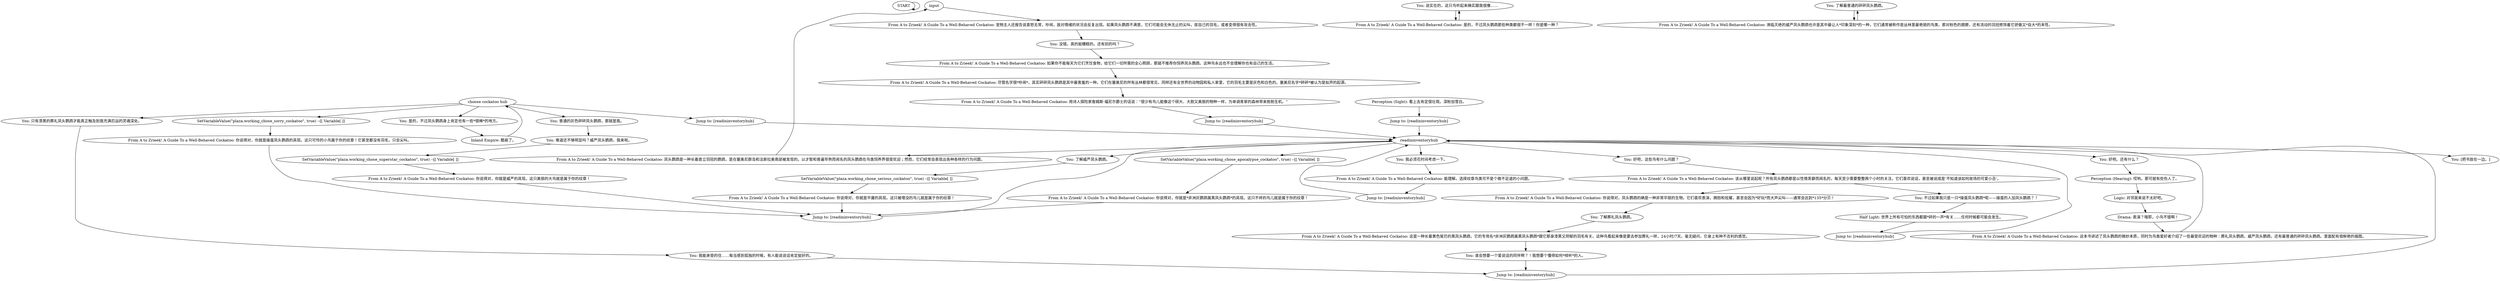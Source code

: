# INVENTORY / COCKATOO
# From A to Zrieek! Guide to a Well-Behaved Cockatoo. After you have bought it. (Helen)
# ==================================================
digraph G {
	  0 [label="START"];
	  1 [label="input"];
	  2 [label="You: 好吧。还有什么？"];
	  3 [label="You: 说实在的，这只鸟听起来确实跟我很像……"];
	  4 [label="choose cockatoo hub"];
	  5 [label="Jump to: [readininventoryhub]"];
	  6 [label="You: 不过如果我只是一只*操蛋凤头鹦鹉*呢——操蛋的人加凤头鹦鹉？！"];
	  7 [label="You: 谁会想要一个爱说话的同伴啊？！我想要个懂得如何*倾听*的人。"];
	  8 [label="Inland Empire: 酷毙了。"];
	  9 [label="From A to Zrieek! A Guide To a Well-Behaved Cockatoo: 你说得对，凤头鹦鹉的确是一种非常华丽的生物。它们喜欢表演，拥抱和炫耀，甚至会因为*好玩*而大声尖叫——通常会达到*135*分贝！"];
	  10 [label="You: 我能承受的住……每当感到孤独的时候，有人能说说话肯定挺好的。"];
	  11 [label="SetVariableValue(\"plaza.working_chose_apocalypse_cockatoo\", true) --[[ Variable[ ]]"];
	  12 [label="You: 了解最普通的砰砰凤头鹦鹉。"];
	  13 [label="From A to Zrieek! A Guide To a Well-Behaved Cockatoo: 用诗人探险家詹姆斯·福尼尔爵士的话说：“很少有鸟儿能像这个硕大、大胆又美丽的物种一样，为单调青翠的森林带来勃勃生机。”"];
	  14 [label="Half Light: 世界上所有可怕的东西都跟*砰的一声*有关……任何时候都可能会发生。"];
	  15 [label="SetVariableValue(\"plaza.working_chose_sorry_cockatoo\", true) --[[ Variable[ ]]"];
	  16 [label="You: 我必须花时间考虑一下。"];
	  17 [label="You: [把书放在一边。]"];
	  18 [label="You: 了解葬礼凤头鹦鹉。"];
	  19 [label="Perception (Hearing): 哎哟。那可就有些伤人了。"];
	  20 [label="From A to Zrieek! A Guide To a Well-Behaved Cockatoo: 这本书讲述了凤头鹦鹉的微妙本质，同时为鸟类爱好者介绍了一些最受欢迎的物种：葬礼凤头鹦鹉，威严凤头鹦鹉，还有最普通的砰砰凤头鹦鹉。里面配有很鲜艳的插图。"];
	  21 [label="Jump to: [readininventoryhub]"];
	  22 [label="Jump to: [readininventoryhub]"];
	  23 [label="Jump to: [readininventoryhub]"];
	  24 [label="From A to Zrieek! A Guide To a Well-Behaved Cockatoo: 宠物主人还报告说喜怒无常，吵闹，敌对情绪的状况会反复出现。如果凤头鹦鹉不满意，它们可能会无休无止的尖叫，拔自己的羽毛，或者变得很有攻击性。"];
	  25 [label="From A to Zrieek! A Guide To a Well-Behaved Cockatoo: 凤头鹦鹉是一种长着直立羽冠的鹦鹉，是在塞美尼群岛和法斯拉美南部被发现的。以才智和普遍早熟而闻名的凤头鹦鹉在鸟类饲养界很受欢迎；然而，它们经常会表现出各种各样的行为问题。"];
	  26 [label="You: 是的，不过凤头鹦鹉身上肯定也有一些*很棒*的地方。"];
	  27 [label="You: 普通的灰色砰砰凤头鹦鹉，那就是我。"];
	  28 [label="You: 难道还不够明显吗？威严凤头鹦鹉，我来啦。"];
	  29 [label="SetVariableValue(\"plaza.working_chose_serious_cockatoo\", true) --[[ Variable[ ]]"];
	  30 [label="From A to Zrieek! A Guide To a Well-Behaved Cockatoo: 濒临灭绝的威严凤头鹦鹉也许是其中最让人*印象深刻*的一种，它们通常被称作是丛林里最艳丽的鸟类，那对粉色的翅膀，还有流动的羽冠修饰着它骄傲又*自大*的本性。"];
	  31 [label="From A to Zrieek! A Guide To a Well-Behaved Cockatoo: 尽管名字很*吵闹*，其实砰砰凤头鹦鹉是其中最害羞的一种。它们在塞美尼的所有丛林都很常见，同样还有全世界的动物园和私人家里，它的羽毛主要是灰色和白色的。塞美尼名字*砰砰*被认为是拟声的起源。"];
	  32 [label="Jump to: [readininventoryhub]"];
	  33 [label="Perception (Sight): 看上去肯定很壮观。深粉加雪白。"];
	  34 [label="From A to Zrieek! A Guide To a Well-Behaved Cockatoo: 是的，不过凤头鹦鹉那些种类都很不一样！你是哪一种？"];
	  35 [label="From A to Zrieek! A Guide To a Well-Behaved Cockatoo: 你说得对，你就是威严的具现。这只美丽的大鸟就是属于你的纹章！"];
	  36 [label="Jump to: [readininventoryhub]"];
	  37 [label="Drama: 表演？哦耶，小鸟不错啊！"];
	  38 [label="You: 了解威严凤头鹦鹉。"];
	  39 [label="Logic: 对邻居来说不太好吧。"];
	  40 [label="From A to Zrieek! A Guide To a Well-Behaved Cockatoo: 如果你不能每天为它们烹饪食物，给它们一切所需的全心照顾，那就不推荐你饲养凤头鹦鹉。这种鸟永远也不会理解你也有自己的生活。"];
	  41 [label="From A to Zrieek! A Guide To a Well-Behaved Cockatoo: 能理解。选择纹章鸟类可不是个微不足道的小问题。"];
	  42 [label="From A to Zrieek! A Guide To a Well-Behaved Cockatoo: 你说得对，你就是*非洲灰鹦鹉属黑凤头鹦鹉*的具现。这只不祥的鸟儿就是属于你的纹章！"];
	  43 [label="From A to Zrieek! A Guide To a Well-Behaved Cockatoo: 你说得对，你就是平庸的具现。这只被埋没的鸟儿就是属于你的纹章！"];
	  44 [label="From A to Zrieek! A Guide To a Well-Behaved Cockatoo: 这是一种长着黄色尾巴的黑凤头鹦鹉，它的专用名*非洲灰鹦鹉属黑凤头鹦鹉*跟它那身漆黑又阴郁的羽毛有关。这种鸟看起来像是要去参加葬礼一样，24小时/7天。毫无疑问，它身上有种不吉利的感觉。"];
	  45 [label="Jump to: [readininventoryhub]"];
	  46 [label="readininventoryhub"];
	  47 [label="You: 好吧，这些鸟有什么问题？"];
	  48 [label="From A to Zrieek! A Guide To a Well-Behaved Cockatoo: 该从哪里说起呢？所有凤头鹦鹉都是以性情乖僻而闻名的，每天至少需要整整两个小时的关注。它们喜欢说话，甚至被说成是‘不知道该如何收场的可爱小丑’。"];
	  49 [label="SetVariableValue(\"plaza.working_chose_superstar_cockatoo\", true) --[[ Variable[ ]]"];
	  50 [label="You: 只有漆黑的葬礼凤头鹦鹉才能真正触及到我充满厄运的灵魂深处。"];
	  51 [label="From A to Zrieek! A Guide To a Well-Behaved Cockatoo: 你说得对，你就是操蛋凤头鹦鹉的具现。这只可怜的小鸟属于你的纹章！它甚至都没有羽毛，只会尖叫。"];
	  52 [label="You: 没错。真的挺糟糕的。还有别的吗？"];
	  0 -> 0
	  1 -> 24
	  2 -> 19
	  3 -> 34
	  4 -> 5
	  4 -> 15
	  4 -> 50
	  4 -> 26
	  4 -> 27
	  5 -> 46
	  6 -> 14
	  7 -> 23
	  8 -> 4
	  9 -> 18
	  10 -> 23
	  11 -> 42
	  12 -> 30
	  13 -> 32
	  14 -> 36
	  15 -> 51
	  16 -> 41
	  18 -> 44
	  19 -> 39
	  20 -> 46
	  21 -> 46
	  22 -> 46
	  23 -> 46
	  24 -> 52
	  25 -> 1
	  26 -> 8
	  27 -> 28
	  28 -> 49
	  29 -> 43
	  30 -> 12
	  31 -> 13
	  32 -> 46
	  33 -> 21
	  34 -> 3
	  35 -> 45
	  36 -> 46
	  37 -> 20
	  38 -> 29
	  39 -> 37
	  40 -> 31
	  41 -> 22
	  42 -> 45
	  43 -> 45
	  44 -> 7
	  45 -> 46
	  46 -> 2
	  46 -> 38
	  46 -> 11
	  46 -> 47
	  46 -> 16
	  46 -> 17
	  46 -> 25
	  47 -> 48
	  48 -> 9
	  48 -> 6
	  49 -> 35
	  50 -> 10
	  51 -> 45
	  52 -> 40
}

